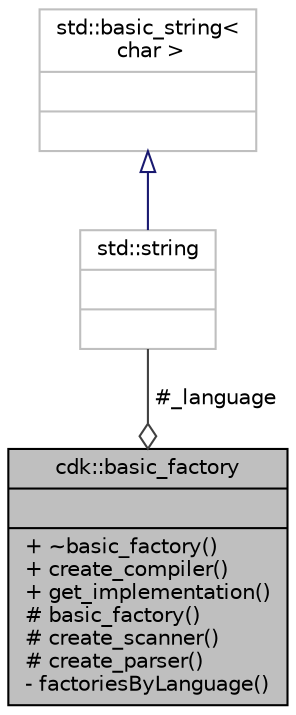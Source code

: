 digraph "cdk::basic_factory"
{
 // INTERACTIVE_SVG=YES
 // LATEX_PDF_SIZE
  edge [fontname="Helvetica",fontsize="10",labelfontname="Helvetica",labelfontsize="10"];
  node [fontname="Helvetica",fontsize="10",shape=record];
  Node1 [label="{cdk::basic_factory\n||+ ~basic_factory()\l+ create_compiler()\l+ get_implementation()\l# basic_factory()\l# create_scanner()\l# create_parser()\l- factoriesByLanguage()\l}",height=0.2,width=0.4,color="black", fillcolor="grey75", style="filled", fontcolor="black",tooltip=" "];
  Node2 -> Node1 [color="grey25",fontsize="10",style="solid",label=" #_language" ,arrowhead="odiamond"];
  Node2 [label="{std::string\n||}",height=0.2,width=0.4,color="grey75", fillcolor="white", style="filled",tooltip="STL class."];
  Node3 -> Node2 [dir="back",color="midnightblue",fontsize="10",style="solid",arrowtail="onormal"];
  Node3 [label="{std::basic_string\<\l char \>\n||}",height=0.2,width=0.4,color="grey75", fillcolor="white", style="filled",tooltip="STL class."];
}
